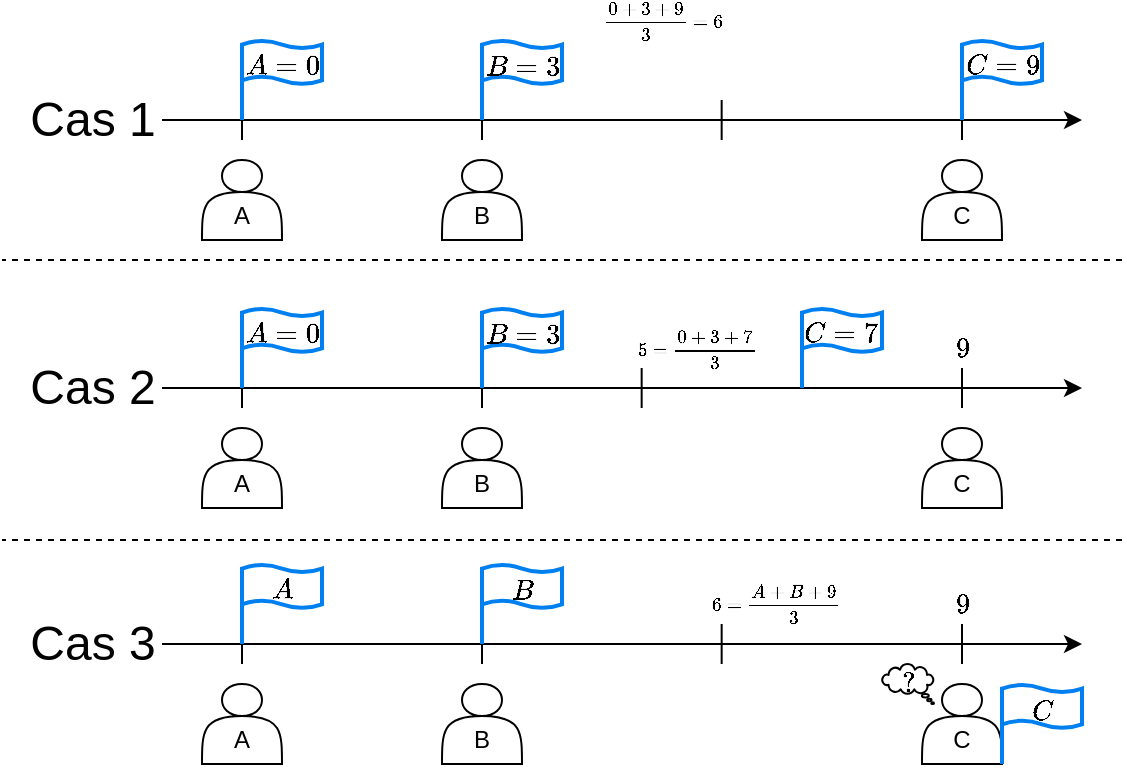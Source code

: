 <mxfile version="21.1.2" type="device">
  <diagram name="Page-1" id="fAHBGL5269MpI6bqV9l3">
    <mxGraphModel dx="844" dy="466" grid="1" gridSize="10" guides="1" tooltips="1" connect="1" arrows="1" fold="1" page="1" pageScale="1" pageWidth="827" pageHeight="1169" math="1" shadow="0">
      <root>
        <mxCell id="0" />
        <mxCell id="1" parent="0" />
        <mxCell id="ud0M_x_KoHyS54r2pFgS-1" value="&lt;div&gt;&lt;br&gt;&lt;/div&gt;&lt;div&gt;A&lt;br&gt;&lt;/div&gt;" style="shape=actor;whiteSpace=wrap;html=1;" vertex="1" parent="1">
          <mxGeometry x="180" y="140" width="40" height="40" as="geometry" />
        </mxCell>
        <mxCell id="ud0M_x_KoHyS54r2pFgS-2" value="&lt;div&gt;&lt;br&gt;&lt;/div&gt;&lt;div&gt;B&lt;br&gt;&lt;/div&gt;" style="shape=actor;whiteSpace=wrap;html=1;" vertex="1" parent="1">
          <mxGeometry x="300" y="140" width="40" height="40" as="geometry" />
        </mxCell>
        <mxCell id="ud0M_x_KoHyS54r2pFgS-3" value="&lt;div&gt;&lt;br&gt;&lt;/div&gt;&lt;div&gt;C&lt;br&gt;&lt;/div&gt;" style="shape=actor;whiteSpace=wrap;html=1;" vertex="1" parent="1">
          <mxGeometry x="540" y="140" width="40" height="40" as="geometry" />
        </mxCell>
        <mxCell id="ud0M_x_KoHyS54r2pFgS-4" value="" style="endArrow=classic;html=1;rounded=0;" edge="1" parent="1">
          <mxGeometry width="50" height="50" relative="1" as="geometry">
            <mxPoint x="160" y="120" as="sourcePoint" />
            <mxPoint x="620" y="120" as="targetPoint" />
          </mxGeometry>
        </mxCell>
        <mxCell id="ud0M_x_KoHyS54r2pFgS-5" value="" style="endArrow=none;html=1;rounded=0;" edge="1" parent="1">
          <mxGeometry width="50" height="50" relative="1" as="geometry">
            <mxPoint x="320" y="130" as="sourcePoint" />
            <mxPoint x="320" y="110" as="targetPoint" />
          </mxGeometry>
        </mxCell>
        <mxCell id="ud0M_x_KoHyS54r2pFgS-6" value="" style="endArrow=none;html=1;rounded=0;labelPosition=center;verticalLabelPosition=top;align=center;verticalAlign=bottom;" edge="1" parent="1">
          <mxGeometry width="50" height="50" relative="1" as="geometry">
            <mxPoint x="200" y="130" as="sourcePoint" />
            <mxPoint x="200" y="110" as="targetPoint" />
          </mxGeometry>
        </mxCell>
        <mxCell id="ud0M_x_KoHyS54r2pFgS-7" value="" style="endArrow=none;html=1;rounded=0;" edge="1" parent="1">
          <mxGeometry width="50" height="50" relative="1" as="geometry">
            <mxPoint x="560" y="130" as="sourcePoint" />
            <mxPoint x="560" y="110" as="targetPoint" />
          </mxGeometry>
        </mxCell>
        <mxCell id="ud0M_x_KoHyS54r2pFgS-16" value="" style="endArrow=none;html=1;rounded=0;exitX=0.5;exitY=0;exitDx=0;exitDy=0;" edge="1" parent="1">
          <mxGeometry width="50" height="50" relative="1" as="geometry">
            <mxPoint x="439.83" y="130" as="sourcePoint" />
            <mxPoint x="439.83" y="110" as="targetPoint" />
          </mxGeometry>
        </mxCell>
        <mxCell id="ud0M_x_KoHyS54r2pFgS-18" value="" style="shape=image;html=1;verticalAlign=top;verticalLabelPosition=bottom;labelBackgroundColor=#ffffff;imageAspect=0;aspect=fixed;image=https://cdn1.iconfinder.com/data/icons/office-icons-17/512/ilustracoes_04-10-128.png" vertex="1" parent="1">
          <mxGeometry x="420" y="140" width="40" height="40" as="geometry" />
        </mxCell>
        <mxCell id="ud0M_x_KoHyS54r2pFgS-20" value="" style="html=1;verticalLabelPosition=middle;align=center;labelBackgroundColor=#ffffff;verticalAlign=middle;strokeWidth=2;strokeColor=#0080F0;shadow=0;dashed=0;shape=mxgraph.ios7.icons.flag;labelPosition=center;" vertex="1" parent="1">
          <mxGeometry x="200" y="80" width="40" height="40" as="geometry" />
        </mxCell>
        <mxCell id="ud0M_x_KoHyS54r2pFgS-21" value="$$A=0$$" style="text;html=1;align=center;verticalAlign=middle;resizable=0;points=[];autosize=1;strokeColor=none;fillColor=none;" vertex="1" parent="1">
          <mxGeometry x="185" y="78" width="70" height="30" as="geometry" />
        </mxCell>
        <mxCell id="ud0M_x_KoHyS54r2pFgS-24" value="" style="html=1;verticalLabelPosition=middle;align=center;labelBackgroundColor=#ffffff;verticalAlign=middle;strokeWidth=2;strokeColor=#0080F0;shadow=0;dashed=0;shape=mxgraph.ios7.icons.flag;labelPosition=center;" vertex="1" parent="1">
          <mxGeometry x="320" y="80" width="40" height="40" as="geometry" />
        </mxCell>
        <mxCell id="ud0M_x_KoHyS54r2pFgS-25" value="$$B=3$$" style="text;html=1;align=center;verticalAlign=middle;resizable=0;points=[];autosize=1;strokeColor=none;fillColor=none;" vertex="1" parent="1">
          <mxGeometry x="305" y="78" width="70" height="30" as="geometry" />
        </mxCell>
        <mxCell id="ud0M_x_KoHyS54r2pFgS-26" value="" style="html=1;verticalLabelPosition=middle;align=center;labelBackgroundColor=#ffffff;verticalAlign=middle;strokeWidth=2;strokeColor=#0080F0;shadow=0;dashed=0;shape=mxgraph.ios7.icons.flag;labelPosition=center;" vertex="1" parent="1">
          <mxGeometry x="560" y="80" width="40" height="40" as="geometry" />
        </mxCell>
        <mxCell id="ud0M_x_KoHyS54r2pFgS-27" value="&lt;div&gt;$$C=9$$&lt;/div&gt;" style="text;html=1;align=center;verticalAlign=middle;resizable=0;points=[];autosize=1;strokeColor=none;fillColor=none;" vertex="1" parent="1">
          <mxGeometry x="545" y="78" width="70" height="30" as="geometry" />
        </mxCell>
        <mxCell id="ud0M_x_KoHyS54r2pFgS-28" value="" style="shape=image;html=1;verticalAlign=top;verticalLabelPosition=bottom;labelBackgroundColor=#ffffff;imageAspect=0;aspect=fixed;image=https://cdn1.iconfinder.com/data/icons/bootstrap-vol-3/16/hand-index-128.png;rotation=-180;" vertex="1" parent="1">
          <mxGeometry x="426" y="80" width="24" height="24" as="geometry" />
        </mxCell>
        <mxCell id="ud0M_x_KoHyS54r2pFgS-29" value="$$\frac{0+3+9}{3}=6$$" style="text;html=1;align=center;verticalAlign=middle;resizable=0;points=[];autosize=1;strokeColor=none;fillColor=none;fontSize=8;" vertex="1" parent="1">
          <mxGeometry x="360" y="60" width="100" height="20" as="geometry" />
        </mxCell>
        <mxCell id="ud0M_x_KoHyS54r2pFgS-47" value="&lt;div&gt;&lt;br&gt;&lt;/div&gt;&lt;div&gt;A&lt;br&gt;&lt;/div&gt;" style="shape=actor;whiteSpace=wrap;html=1;" vertex="1" parent="1">
          <mxGeometry x="180" y="274" width="40" height="40" as="geometry" />
        </mxCell>
        <mxCell id="ud0M_x_KoHyS54r2pFgS-48" value="&lt;div&gt;&lt;br&gt;&lt;/div&gt;&lt;div&gt;B&lt;br&gt;&lt;/div&gt;" style="shape=actor;whiteSpace=wrap;html=1;" vertex="1" parent="1">
          <mxGeometry x="300" y="274" width="40" height="40" as="geometry" />
        </mxCell>
        <mxCell id="ud0M_x_KoHyS54r2pFgS-49" value="&lt;div&gt;&lt;br&gt;&lt;/div&gt;&lt;div&gt;C&lt;br&gt;&lt;/div&gt;" style="shape=actor;whiteSpace=wrap;html=1;" vertex="1" parent="1">
          <mxGeometry x="540" y="274" width="40" height="40" as="geometry" />
        </mxCell>
        <mxCell id="ud0M_x_KoHyS54r2pFgS-50" value="" style="endArrow=classic;html=1;rounded=0;" edge="1" parent="1">
          <mxGeometry width="50" height="50" relative="1" as="geometry">
            <mxPoint x="160" y="254" as="sourcePoint" />
            <mxPoint x="620" y="254" as="targetPoint" />
          </mxGeometry>
        </mxCell>
        <mxCell id="ud0M_x_KoHyS54r2pFgS-51" value="" style="endArrow=none;html=1;rounded=0;" edge="1" parent="1">
          <mxGeometry width="50" height="50" relative="1" as="geometry">
            <mxPoint x="320" y="264" as="sourcePoint" />
            <mxPoint x="320" y="244" as="targetPoint" />
          </mxGeometry>
        </mxCell>
        <mxCell id="ud0M_x_KoHyS54r2pFgS-52" value="" style="endArrow=none;html=1;rounded=0;labelPosition=center;verticalLabelPosition=top;align=center;verticalAlign=bottom;" edge="1" parent="1">
          <mxGeometry width="50" height="50" relative="1" as="geometry">
            <mxPoint x="200" y="264" as="sourcePoint" />
            <mxPoint x="200" y="244" as="targetPoint" />
          </mxGeometry>
        </mxCell>
        <mxCell id="ud0M_x_KoHyS54r2pFgS-53" value="" style="endArrow=none;html=1;rounded=0;" edge="1" parent="1">
          <mxGeometry width="50" height="50" relative="1" as="geometry">
            <mxPoint x="560" y="264" as="sourcePoint" />
            <mxPoint x="560" y="244" as="targetPoint" />
          </mxGeometry>
        </mxCell>
        <mxCell id="ud0M_x_KoHyS54r2pFgS-54" value="" style="endArrow=none;html=1;rounded=0;exitX=0.5;exitY=0;exitDx=0;exitDy=0;" edge="1" parent="1">
          <mxGeometry width="50" height="50" relative="1" as="geometry">
            <mxPoint x="399.83" y="264" as="sourcePoint" />
            <mxPoint x="399.83" y="244" as="targetPoint" />
          </mxGeometry>
        </mxCell>
        <mxCell id="ud0M_x_KoHyS54r2pFgS-55" value="" style="shape=image;html=1;verticalAlign=top;verticalLabelPosition=bottom;labelBackgroundColor=#ffffff;imageAspect=0;aspect=fixed;image=https://cdn1.iconfinder.com/data/icons/office-icons-17/512/ilustracoes_04-10-128.png" vertex="1" parent="1">
          <mxGeometry x="380" y="274" width="40" height="40" as="geometry" />
        </mxCell>
        <mxCell id="ud0M_x_KoHyS54r2pFgS-60" value="" style="html=1;verticalLabelPosition=middle;align=center;labelBackgroundColor=#ffffff;verticalAlign=middle;strokeWidth=2;strokeColor=#0080F0;shadow=0;dashed=0;shape=mxgraph.ios7.icons.flag;labelPosition=center;" vertex="1" parent="1">
          <mxGeometry x="480" y="214" width="40" height="40" as="geometry" />
        </mxCell>
        <mxCell id="ud0M_x_KoHyS54r2pFgS-61" value="&lt;div&gt;$$C=7$$&lt;/div&gt;" style="text;html=1;align=center;verticalAlign=middle;resizable=0;points=[];autosize=1;strokeColor=none;fillColor=none;" vertex="1" parent="1">
          <mxGeometry x="464" y="212" width="70" height="30" as="geometry" />
        </mxCell>
        <mxCell id="ud0M_x_KoHyS54r2pFgS-62" value="" style="shape=image;html=1;verticalAlign=top;verticalLabelPosition=bottom;labelBackgroundColor=#ffffff;imageAspect=0;aspect=fixed;image=https://cdn1.iconfinder.com/data/icons/bootstrap-vol-3/16/hand-index-128.png;rotation=-180;" vertex="1" parent="1">
          <mxGeometry x="388" y="200" width="24" height="24" as="geometry" />
        </mxCell>
        <mxCell id="ud0M_x_KoHyS54r2pFgS-63" value="&lt;div&gt;$$5 = \frac{0+3+7}{3}$$&lt;/div&gt;" style="text;html=1;align=center;verticalAlign=middle;resizable=0;points=[];autosize=1;strokeColor=none;fillColor=none;fontSize=8;" vertex="1" parent="1">
          <mxGeometry x="372" y="224" width="110" height="20" as="geometry" />
        </mxCell>
        <mxCell id="ud0M_x_KoHyS54r2pFgS-64" value="&lt;div&gt;$$9$$&lt;/div&gt;" style="text;html=1;align=center;verticalAlign=middle;resizable=0;points=[];autosize=1;strokeColor=none;fillColor=none;" vertex="1" parent="1">
          <mxGeometry x="530" y="219" width="60" height="30" as="geometry" />
        </mxCell>
        <mxCell id="ud0M_x_KoHyS54r2pFgS-120" value="" style="html=1;verticalLabelPosition=middle;align=center;labelBackgroundColor=#ffffff;verticalAlign=middle;strokeWidth=2;strokeColor=#0080F0;shadow=0;dashed=0;shape=mxgraph.ios7.icons.flag;labelPosition=center;" vertex="1" parent="1">
          <mxGeometry x="200" y="214" width="40" height="40" as="geometry" />
        </mxCell>
        <mxCell id="ud0M_x_KoHyS54r2pFgS-121" value="$$A=0$$" style="text;html=1;align=center;verticalAlign=middle;resizable=0;points=[];autosize=1;strokeColor=none;fillColor=none;" vertex="1" parent="1">
          <mxGeometry x="185" y="212" width="70" height="30" as="geometry" />
        </mxCell>
        <mxCell id="ud0M_x_KoHyS54r2pFgS-122" value="" style="html=1;verticalLabelPosition=middle;align=center;labelBackgroundColor=#ffffff;verticalAlign=middle;strokeWidth=2;strokeColor=#0080F0;shadow=0;dashed=0;shape=mxgraph.ios7.icons.flag;labelPosition=center;" vertex="1" parent="1">
          <mxGeometry x="320" y="214" width="40" height="40" as="geometry" />
        </mxCell>
        <mxCell id="ud0M_x_KoHyS54r2pFgS-123" value="$$B=3$$" style="text;html=1;align=center;verticalAlign=middle;resizable=0;points=[];autosize=1;strokeColor=none;fillColor=none;" vertex="1" parent="1">
          <mxGeometry x="305" y="212" width="70" height="30" as="geometry" />
        </mxCell>
        <mxCell id="ud0M_x_KoHyS54r2pFgS-142" value="&lt;div&gt;&lt;br&gt;&lt;/div&gt;&lt;div&gt;A&lt;br&gt;&lt;/div&gt;" style="shape=actor;whiteSpace=wrap;html=1;" vertex="1" parent="1">
          <mxGeometry x="180" y="402" width="40" height="40" as="geometry" />
        </mxCell>
        <mxCell id="ud0M_x_KoHyS54r2pFgS-143" value="&lt;div&gt;&lt;br&gt;&lt;/div&gt;&lt;div&gt;B&lt;br&gt;&lt;/div&gt;" style="shape=actor;whiteSpace=wrap;html=1;" vertex="1" parent="1">
          <mxGeometry x="300" y="402" width="40" height="40" as="geometry" />
        </mxCell>
        <mxCell id="ud0M_x_KoHyS54r2pFgS-144" value="&lt;div&gt;&lt;br&gt;&lt;/div&gt;&lt;div&gt;C&lt;br&gt;&lt;/div&gt;" style="shape=actor;whiteSpace=wrap;html=1;" vertex="1" parent="1">
          <mxGeometry x="540" y="402" width="40" height="40" as="geometry" />
        </mxCell>
        <mxCell id="ud0M_x_KoHyS54r2pFgS-145" value="" style="endArrow=classic;html=1;rounded=0;" edge="1" parent="1">
          <mxGeometry width="50" height="50" relative="1" as="geometry">
            <mxPoint x="160" y="382" as="sourcePoint" />
            <mxPoint x="620" y="382" as="targetPoint" />
          </mxGeometry>
        </mxCell>
        <mxCell id="ud0M_x_KoHyS54r2pFgS-146" value="" style="endArrow=none;html=1;rounded=0;" edge="1" parent="1">
          <mxGeometry width="50" height="50" relative="1" as="geometry">
            <mxPoint x="320" y="392" as="sourcePoint" />
            <mxPoint x="320" y="372" as="targetPoint" />
          </mxGeometry>
        </mxCell>
        <mxCell id="ud0M_x_KoHyS54r2pFgS-147" value="" style="endArrow=none;html=1;rounded=0;labelPosition=center;verticalLabelPosition=top;align=center;verticalAlign=bottom;" edge="1" parent="1">
          <mxGeometry width="50" height="50" relative="1" as="geometry">
            <mxPoint x="200" y="392" as="sourcePoint" />
            <mxPoint x="200" y="372" as="targetPoint" />
          </mxGeometry>
        </mxCell>
        <mxCell id="ud0M_x_KoHyS54r2pFgS-148" value="" style="endArrow=none;html=1;rounded=0;" edge="1" parent="1">
          <mxGeometry width="50" height="50" relative="1" as="geometry">
            <mxPoint x="560" y="392" as="sourcePoint" />
            <mxPoint x="560" y="372" as="targetPoint" />
          </mxGeometry>
        </mxCell>
        <mxCell id="ud0M_x_KoHyS54r2pFgS-149" value="" style="endArrow=none;html=1;rounded=0;exitX=0.5;exitY=0;exitDx=0;exitDy=0;" edge="1" parent="1">
          <mxGeometry width="50" height="50" relative="1" as="geometry">
            <mxPoint x="439.83" y="392" as="sourcePoint" />
            <mxPoint x="439.83" y="372" as="targetPoint" />
          </mxGeometry>
        </mxCell>
        <mxCell id="ud0M_x_KoHyS54r2pFgS-151" value="" style="html=1;verticalLabelPosition=middle;align=center;labelBackgroundColor=#ffffff;verticalAlign=middle;strokeWidth=2;strokeColor=#0080F0;shadow=0;dashed=0;shape=mxgraph.ios7.icons.flag;labelPosition=center;" vertex="1" parent="1">
          <mxGeometry x="580" y="402" width="40" height="40" as="geometry" />
        </mxCell>
        <mxCell id="ud0M_x_KoHyS54r2pFgS-154" value="&lt;div&gt;$$6 = \frac{A+B+9}{3}$$&lt;/div&gt;" style="text;html=1;align=center;verticalAlign=middle;resizable=0;points=[];autosize=1;strokeColor=none;fillColor=none;fontSize=8;" vertex="1" parent="1">
          <mxGeometry x="412" y="352" width="110" height="20" as="geometry" />
        </mxCell>
        <mxCell id="ud0M_x_KoHyS54r2pFgS-155" value="&lt;div&gt;$$9$$&lt;/div&gt;" style="text;html=1;align=center;verticalAlign=middle;resizable=0;points=[];autosize=1;strokeColor=none;fillColor=none;" vertex="1" parent="1">
          <mxGeometry x="530" y="347" width="60" height="30" as="geometry" />
        </mxCell>
        <mxCell id="ud0M_x_KoHyS54r2pFgS-156" value="" style="html=1;verticalLabelPosition=middle;align=center;labelBackgroundColor=#ffffff;verticalAlign=middle;strokeWidth=2;strokeColor=#0080F0;shadow=0;dashed=0;shape=mxgraph.ios7.icons.flag;labelPosition=center;" vertex="1" parent="1">
          <mxGeometry x="200" y="342" width="40" height="40" as="geometry" />
        </mxCell>
        <mxCell id="ud0M_x_KoHyS54r2pFgS-157" value="$$A$$" style="text;html=1;align=center;verticalAlign=middle;resizable=0;points=[];autosize=1;strokeColor=none;fillColor=none;" vertex="1" parent="1">
          <mxGeometry x="190" y="340" width="60" height="30" as="geometry" />
        </mxCell>
        <mxCell id="ud0M_x_KoHyS54r2pFgS-158" value="" style="html=1;verticalLabelPosition=middle;align=center;labelBackgroundColor=#ffffff;verticalAlign=middle;strokeWidth=2;strokeColor=#0080F0;shadow=0;dashed=0;shape=mxgraph.ios7.icons.flag;labelPosition=center;" vertex="1" parent="1">
          <mxGeometry x="320" y="342" width="40" height="40" as="geometry" />
        </mxCell>
        <mxCell id="ud0M_x_KoHyS54r2pFgS-159" value="$$B$$" style="text;html=1;align=center;verticalAlign=middle;resizable=0;points=[];autosize=1;strokeColor=none;fillColor=none;" vertex="1" parent="1">
          <mxGeometry x="310" y="340" width="60" height="30" as="geometry" />
        </mxCell>
        <mxCell id="ud0M_x_KoHyS54r2pFgS-162" value="" style="whiteSpace=wrap;html=1;shape=mxgraph.basic.cloud_callout;flipH=1;" vertex="1" parent="1">
          <mxGeometry x="520" y="392" width="26" height="20" as="geometry" />
        </mxCell>
        <mxCell id="ud0M_x_KoHyS54r2pFgS-163" value="$$?$$" style="text;html=1;align=center;verticalAlign=middle;resizable=0;points=[];autosize=1;strokeColor=none;fillColor=none;" vertex="1" parent="1">
          <mxGeometry x="503" y="387" width="60" height="30" as="geometry" />
        </mxCell>
        <mxCell id="ud0M_x_KoHyS54r2pFgS-164" value="&lt;div&gt;$$C$$&lt;/div&gt;" style="text;html=1;align=center;verticalAlign=middle;resizable=0;points=[];autosize=1;strokeColor=none;fillColor=none;" vertex="1" parent="1">
          <mxGeometry x="570" y="401" width="60" height="30" as="geometry" />
        </mxCell>
        <mxCell id="ud0M_x_KoHyS54r2pFgS-165" value="&lt;font style=&quot;font-size: 24px;&quot;&gt;Cas 1&lt;/font&gt;" style="text;html=1;align=center;verticalAlign=middle;resizable=0;points=[];autosize=1;strokeColor=none;fillColor=none;" vertex="1" parent="1">
          <mxGeometry x="80" y="100" width="90" height="40" as="geometry" />
        </mxCell>
        <mxCell id="ud0M_x_KoHyS54r2pFgS-166" value="&lt;font style=&quot;font-size: 24px;&quot;&gt;Cas 2&lt;br&gt;&lt;/font&gt;" style="text;html=1;align=center;verticalAlign=middle;resizable=0;points=[];autosize=1;strokeColor=none;fillColor=none;" vertex="1" parent="1">
          <mxGeometry x="80" y="234" width="90" height="40" as="geometry" />
        </mxCell>
        <mxCell id="ud0M_x_KoHyS54r2pFgS-167" value="&lt;font style=&quot;font-size: 24px;&quot;&gt;Cas 3&lt;br&gt;&lt;/font&gt;" style="text;html=1;align=center;verticalAlign=middle;resizable=0;points=[];autosize=1;strokeColor=none;fillColor=none;" vertex="1" parent="1">
          <mxGeometry x="80" y="362" width="90" height="40" as="geometry" />
        </mxCell>
        <mxCell id="ud0M_x_KoHyS54r2pFgS-169" value="" style="endArrow=none;dashed=1;html=1;rounded=0;" edge="1" parent="1">
          <mxGeometry width="50" height="50" relative="1" as="geometry">
            <mxPoint x="640" y="190" as="sourcePoint" />
            <mxPoint x="80" y="190" as="targetPoint" />
          </mxGeometry>
        </mxCell>
        <mxCell id="ud0M_x_KoHyS54r2pFgS-170" value="" style="endArrow=none;dashed=1;html=1;rounded=0;" edge="1" parent="1">
          <mxGeometry width="50" height="50" relative="1" as="geometry">
            <mxPoint x="640" y="330" as="sourcePoint" />
            <mxPoint x="80" y="330" as="targetPoint" />
          </mxGeometry>
        </mxCell>
      </root>
    </mxGraphModel>
  </diagram>
</mxfile>
